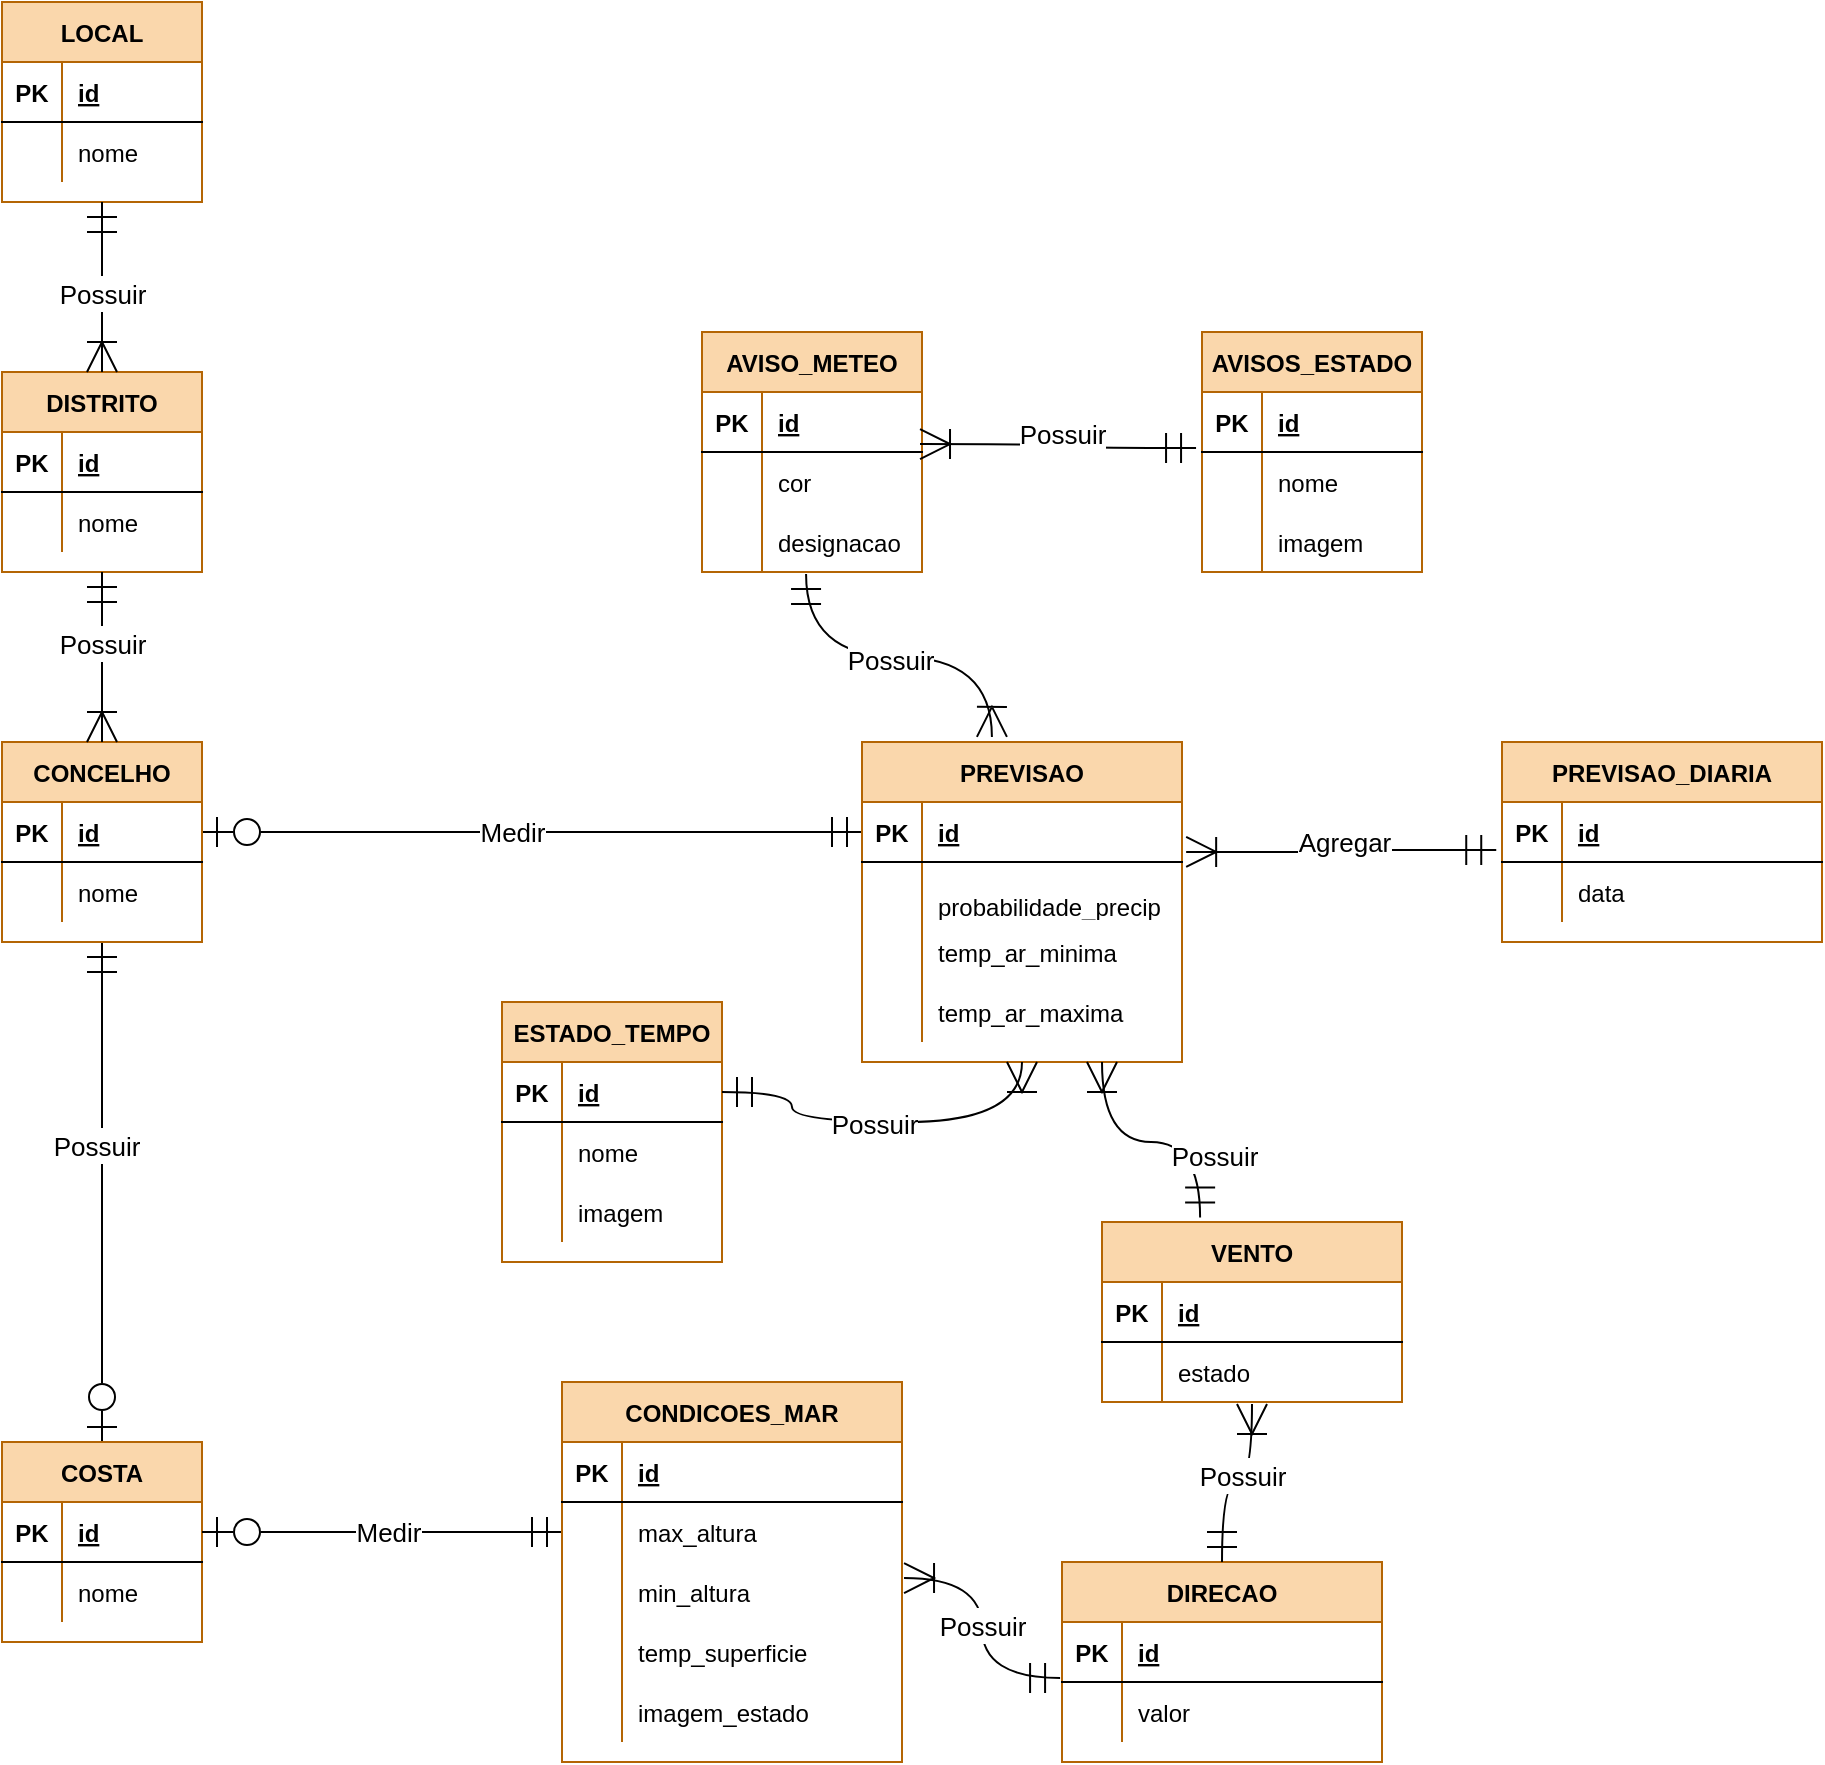 <mxfile version="15.8.3" type="github">
  <diagram id="R2lEEEUBdFMjLlhIrx00" name="Page-1">
    <mxGraphModel dx="1666" dy="1967" grid="1" gridSize="10" guides="1" tooltips="1" connect="1" arrows="1" fold="1" page="1" pageScale="1" pageWidth="850" pageHeight="1100" math="0" shadow="0" extFonts="Permanent Marker^https://fonts.googleapis.com/css?family=Permanent+Marker">
      <root>
        <mxCell id="0" />
        <mxCell id="1" parent="0" />
        <mxCell id="a93w-s-5yZV4dtKltYFt-41" value="" style="edgeStyle=orthogonalEdgeStyle;orthogonalLoop=1;jettySize=auto;html=1;fontSize=15;startArrow=ERmandOne;startFill=0;endArrow=ERoneToMany;endFill=0;startSize=13;endSize=13;targetPerimeterSpacing=0;strokeWidth=1;entryX=0.406;entryY=-0.016;entryDx=0;entryDy=0;entryPerimeter=0;strokeColor=default;curved=1;exitX=0.473;exitY=1.033;exitDx=0;exitDy=0;exitPerimeter=0;" parent="1" source="a93w-s-5yZV4dtKltYFt-60" target="a93w-s-5yZV4dtKltYFt-1" edge="1">
          <mxGeometry relative="1" as="geometry" />
        </mxCell>
        <mxCell id="a93w-s-5yZV4dtKltYFt-43" value="&lt;font style=&quot;font-size: 13px&quot;&gt;Possuir&lt;/font&gt;" style="edgeLabel;html=1;align=center;verticalAlign=middle;resizable=0;points=[];fontSize=15;" parent="a93w-s-5yZV4dtKltYFt-41" vertex="1" connectable="0">
          <mxGeometry x="-0.242" y="3" relative="1" as="geometry">
            <mxPoint x="17" y="3" as="offset" />
          </mxGeometry>
        </mxCell>
        <mxCell id="C-vyLk0tnHw3VtMMgP7b-13" value="AVISO_METEO" style="shape=table;startSize=30;container=1;collapsible=1;childLayout=tableLayout;fixedRows=1;rowLines=0;fontStyle=1;align=center;resizeLast=1;fillColor=#fad7ac;strokeColor=#b46504;" parent="1" vertex="1">
          <mxGeometry x="580" y="-15" width="110" height="120" as="geometry" />
        </mxCell>
        <mxCell id="C-vyLk0tnHw3VtMMgP7b-14" value="" style="shape=partialRectangle;collapsible=0;dropTarget=0;pointerEvents=0;fillColor=none;points=[[0,0.5],[1,0.5]];portConstraint=eastwest;top=0;left=0;right=0;bottom=1;" parent="C-vyLk0tnHw3VtMMgP7b-13" vertex="1">
          <mxGeometry y="30" width="110" height="30" as="geometry" />
        </mxCell>
        <mxCell id="C-vyLk0tnHw3VtMMgP7b-15" value="PK" style="shape=partialRectangle;overflow=hidden;connectable=0;fillColor=none;top=0;left=0;bottom=0;right=0;fontStyle=1;" parent="C-vyLk0tnHw3VtMMgP7b-14" vertex="1">
          <mxGeometry width="30" height="30" as="geometry">
            <mxRectangle width="30" height="30" as="alternateBounds" />
          </mxGeometry>
        </mxCell>
        <mxCell id="C-vyLk0tnHw3VtMMgP7b-16" value="id" style="shape=partialRectangle;overflow=hidden;connectable=0;fillColor=none;top=0;left=0;bottom=0;right=0;align=left;spacingLeft=6;fontStyle=5;" parent="C-vyLk0tnHw3VtMMgP7b-14" vertex="1">
          <mxGeometry x="30" width="80" height="30" as="geometry">
            <mxRectangle width="80" height="30" as="alternateBounds" />
          </mxGeometry>
        </mxCell>
        <mxCell id="C-vyLk0tnHw3VtMMgP7b-17" value="" style="shape=partialRectangle;collapsible=0;dropTarget=0;pointerEvents=0;fillColor=none;points=[[0,0.5],[1,0.5]];portConstraint=eastwest;top=0;left=0;right=0;bottom=0;" parent="C-vyLk0tnHw3VtMMgP7b-13" vertex="1">
          <mxGeometry y="60" width="110" height="30" as="geometry" />
        </mxCell>
        <mxCell id="C-vyLk0tnHw3VtMMgP7b-18" value="" style="shape=partialRectangle;overflow=hidden;connectable=0;fillColor=none;top=0;left=0;bottom=0;right=0;" parent="C-vyLk0tnHw3VtMMgP7b-17" vertex="1">
          <mxGeometry width="30" height="30" as="geometry">
            <mxRectangle width="30" height="30" as="alternateBounds" />
          </mxGeometry>
        </mxCell>
        <mxCell id="C-vyLk0tnHw3VtMMgP7b-19" value="cor" style="shape=partialRectangle;overflow=hidden;connectable=0;fillColor=none;top=0;left=0;bottom=0;right=0;align=left;spacingLeft=6;" parent="C-vyLk0tnHw3VtMMgP7b-17" vertex="1">
          <mxGeometry x="30" width="80" height="30" as="geometry">
            <mxRectangle width="80" height="30" as="alternateBounds" />
          </mxGeometry>
        </mxCell>
        <mxCell id="a93w-s-5yZV4dtKltYFt-60" style="shape=partialRectangle;collapsible=0;dropTarget=0;pointerEvents=0;fillColor=none;points=[[0,0.5],[1,0.5]];portConstraint=eastwest;top=0;left=0;right=0;bottom=0;" parent="C-vyLk0tnHw3VtMMgP7b-13" vertex="1">
          <mxGeometry y="90" width="110" height="30" as="geometry" />
        </mxCell>
        <mxCell id="a93w-s-5yZV4dtKltYFt-61" style="shape=partialRectangle;overflow=hidden;connectable=0;fillColor=none;top=0;left=0;bottom=0;right=0;" parent="a93w-s-5yZV4dtKltYFt-60" vertex="1">
          <mxGeometry width="30" height="30" as="geometry">
            <mxRectangle width="30" height="30" as="alternateBounds" />
          </mxGeometry>
        </mxCell>
        <mxCell id="a93w-s-5yZV4dtKltYFt-62" value="designacao" style="shape=partialRectangle;overflow=hidden;connectable=0;fillColor=none;top=0;left=0;bottom=0;right=0;align=left;spacingLeft=6;" parent="a93w-s-5yZV4dtKltYFt-60" vertex="1">
          <mxGeometry x="30" width="80" height="30" as="geometry">
            <mxRectangle width="80" height="30" as="alternateBounds" />
          </mxGeometry>
        </mxCell>
        <mxCell id="a93w-s-5yZV4dtKltYFt-39" style="edgeStyle=orthogonalEdgeStyle;rounded=0;orthogonalLoop=1;jettySize=auto;html=1;entryX=0.5;entryY=0;entryDx=0;entryDy=0;fontSize=15;startArrow=ERmandOne;startFill=0;endArrow=ERzeroToOne;endFill=0;startSize=13;endSize=13;targetPerimeterSpacing=0;strokeWidth=1;exitX=0.5;exitY=1;exitDx=0;exitDy=0;" parent="1" source="U6v3iR-i7GDacVYLU-C5-4" target="a93w-s-5yZV4dtKltYFt-9" edge="1">
          <mxGeometry relative="1" as="geometry">
            <mxPoint x="321" y="320" as="sourcePoint" />
          </mxGeometry>
        </mxCell>
        <mxCell id="a93w-s-5yZV4dtKltYFt-40" value="&lt;font style=&quot;font-size: 13px&quot;&gt;Possuir&lt;/font&gt;" style="edgeLabel;html=1;align=center;verticalAlign=middle;resizable=0;points=[];fontSize=15;" parent="a93w-s-5yZV4dtKltYFt-39" vertex="1" connectable="0">
          <mxGeometry x="-0.192" y="-3" relative="1" as="geometry">
            <mxPoint as="offset" />
          </mxGeometry>
        </mxCell>
        <mxCell id="C-vyLk0tnHw3VtMMgP7b-23" value="DISTRITO" style="shape=table;startSize=30;container=1;collapsible=1;childLayout=tableLayout;fixedRows=1;rowLines=0;fontStyle=1;align=center;resizeLast=1;fillColor=#fad7ac;strokeColor=#b46504;" parent="1" vertex="1">
          <mxGeometry x="230" y="5" width="100" height="100" as="geometry" />
        </mxCell>
        <mxCell id="C-vyLk0tnHw3VtMMgP7b-24" value="" style="shape=partialRectangle;collapsible=0;dropTarget=0;pointerEvents=0;fillColor=none;points=[[0,0.5],[1,0.5]];portConstraint=eastwest;top=0;left=0;right=0;bottom=1;" parent="C-vyLk0tnHw3VtMMgP7b-23" vertex="1">
          <mxGeometry y="30" width="100" height="30" as="geometry" />
        </mxCell>
        <mxCell id="C-vyLk0tnHw3VtMMgP7b-25" value="PK" style="shape=partialRectangle;overflow=hidden;connectable=0;fillColor=none;top=0;left=0;bottom=0;right=0;fontStyle=1;" parent="C-vyLk0tnHw3VtMMgP7b-24" vertex="1">
          <mxGeometry width="30" height="30" as="geometry">
            <mxRectangle width="30" height="30" as="alternateBounds" />
          </mxGeometry>
        </mxCell>
        <mxCell id="C-vyLk0tnHw3VtMMgP7b-26" value="id" style="shape=partialRectangle;overflow=hidden;connectable=0;fillColor=none;top=0;left=0;bottom=0;right=0;align=left;spacingLeft=6;fontStyle=5;" parent="C-vyLk0tnHw3VtMMgP7b-24" vertex="1">
          <mxGeometry x="30" width="70" height="30" as="geometry">
            <mxRectangle width="70" height="30" as="alternateBounds" />
          </mxGeometry>
        </mxCell>
        <mxCell id="C-vyLk0tnHw3VtMMgP7b-27" value="" style="shape=partialRectangle;collapsible=0;dropTarget=0;pointerEvents=0;fillColor=none;points=[[0,0.5],[1,0.5]];portConstraint=eastwest;top=0;left=0;right=0;bottom=0;" parent="C-vyLk0tnHw3VtMMgP7b-23" vertex="1">
          <mxGeometry y="60" width="100" height="30" as="geometry" />
        </mxCell>
        <mxCell id="C-vyLk0tnHw3VtMMgP7b-28" value="" style="shape=partialRectangle;overflow=hidden;connectable=0;fillColor=none;top=0;left=0;bottom=0;right=0;" parent="C-vyLk0tnHw3VtMMgP7b-27" vertex="1">
          <mxGeometry width="30" height="30" as="geometry">
            <mxRectangle width="30" height="30" as="alternateBounds" />
          </mxGeometry>
        </mxCell>
        <mxCell id="C-vyLk0tnHw3VtMMgP7b-29" value="nome" style="shape=partialRectangle;overflow=hidden;connectable=0;fillColor=none;top=0;left=0;bottom=0;right=0;align=left;spacingLeft=6;" parent="C-vyLk0tnHw3VtMMgP7b-27" vertex="1">
          <mxGeometry x="30" width="70" height="30" as="geometry">
            <mxRectangle width="70" height="30" as="alternateBounds" />
          </mxGeometry>
        </mxCell>
        <mxCell id="a93w-s-5yZV4dtKltYFt-44" style="edgeStyle=orthogonalEdgeStyle;rounded=0;orthogonalLoop=1;jettySize=auto;html=1;fontSize=13;startArrow=ERmandOne;startFill=0;endArrow=ERzeroToOne;endFill=0;startSize=13;endSize=13;targetPerimeterSpacing=0;strokeWidth=1;entryX=1;entryY=0.5;entryDx=0;entryDy=0;exitX=0;exitY=0.5;exitDx=0;exitDy=0;" parent="1" source="a93w-s-5yZV4dtKltYFt-2" target="U6v3iR-i7GDacVYLU-C5-5" edge="1">
          <mxGeometry relative="1" as="geometry">
            <mxPoint x="550" y="220" as="targetPoint" />
            <mxPoint x="490" y="235" as="sourcePoint" />
          </mxGeometry>
        </mxCell>
        <mxCell id="a93w-s-5yZV4dtKltYFt-45" value="Medir" style="edgeLabel;html=1;align=center;verticalAlign=middle;resizable=0;points=[];fontSize=13;" parent="a93w-s-5yZV4dtKltYFt-44" vertex="1" connectable="0">
          <mxGeometry x="0.125" relative="1" as="geometry">
            <mxPoint x="10" as="offset" />
          </mxGeometry>
        </mxCell>
        <mxCell id="a93w-s-5yZV4dtKltYFt-1" value="PREVISAO" style="shape=table;startSize=30;container=1;collapsible=1;childLayout=tableLayout;fixedRows=1;rowLines=0;fontStyle=1;align=center;resizeLast=1;fillColor=#fad7ac;strokeColor=#b46504;" parent="1" vertex="1">
          <mxGeometry x="660" y="190" width="160" height="160" as="geometry">
            <mxRectangle x="100" y="270" width="90" height="30" as="alternateBounds" />
          </mxGeometry>
        </mxCell>
        <mxCell id="a93w-s-5yZV4dtKltYFt-2" value="" style="shape=partialRectangle;collapsible=0;dropTarget=0;pointerEvents=0;fillColor=none;points=[[0,0.5],[1,0.5]];portConstraint=eastwest;top=0;left=0;right=0;bottom=1;" parent="a93w-s-5yZV4dtKltYFt-1" vertex="1">
          <mxGeometry y="30" width="160" height="30" as="geometry" />
        </mxCell>
        <mxCell id="a93w-s-5yZV4dtKltYFt-3" value="PK" style="shape=partialRectangle;overflow=hidden;connectable=0;fillColor=none;top=0;left=0;bottom=0;right=0;fontStyle=1;" parent="a93w-s-5yZV4dtKltYFt-2" vertex="1">
          <mxGeometry width="30" height="30" as="geometry">
            <mxRectangle width="30" height="30" as="alternateBounds" />
          </mxGeometry>
        </mxCell>
        <mxCell id="a93w-s-5yZV4dtKltYFt-4" value="id" style="shape=partialRectangle;overflow=hidden;connectable=0;fillColor=none;top=0;left=0;bottom=0;right=0;align=left;spacingLeft=6;fontStyle=5;" parent="a93w-s-5yZV4dtKltYFt-2" vertex="1">
          <mxGeometry x="30" width="130" height="30" as="geometry">
            <mxRectangle width="130" height="30" as="alternateBounds" />
          </mxGeometry>
        </mxCell>
        <mxCell id="a93w-s-5yZV4dtKltYFt-5" value="" style="shape=partialRectangle;collapsible=0;dropTarget=0;pointerEvents=0;fillColor=none;points=[[0,0.5],[1,0.5]];portConstraint=eastwest;top=0;left=0;right=0;bottom=0;" parent="a93w-s-5yZV4dtKltYFt-1" vertex="1">
          <mxGeometry y="60" width="160" height="30" as="geometry" />
        </mxCell>
        <mxCell id="a93w-s-5yZV4dtKltYFt-6" value="" style="shape=partialRectangle;overflow=hidden;connectable=0;fillColor=none;top=0;left=0;bottom=0;right=0;" parent="a93w-s-5yZV4dtKltYFt-5" vertex="1">
          <mxGeometry width="30" height="30" as="geometry">
            <mxRectangle width="30" height="30" as="alternateBounds" />
          </mxGeometry>
        </mxCell>
        <mxCell id="a93w-s-5yZV4dtKltYFt-7" value="&#xa;probabilidade_precip&#xa;&#xa;" style="shape=partialRectangle;overflow=hidden;connectable=0;fillColor=none;top=0;left=0;bottom=0;right=0;align=left;spacingLeft=6;" parent="a93w-s-5yZV4dtKltYFt-5" vertex="1">
          <mxGeometry x="30" width="130" height="30" as="geometry">
            <mxRectangle width="130" height="30" as="alternateBounds" />
          </mxGeometry>
        </mxCell>
        <mxCell id="U6v3iR-i7GDacVYLU-C5-130" style="shape=partialRectangle;collapsible=0;dropTarget=0;pointerEvents=0;fillColor=none;points=[[0,0.5],[1,0.5]];portConstraint=eastwest;top=0;left=0;right=0;bottom=0;" parent="a93w-s-5yZV4dtKltYFt-1" vertex="1">
          <mxGeometry y="90" width="160" height="30" as="geometry" />
        </mxCell>
        <mxCell id="U6v3iR-i7GDacVYLU-C5-131" style="shape=partialRectangle;overflow=hidden;connectable=0;fillColor=none;top=0;left=0;bottom=0;right=0;" parent="U6v3iR-i7GDacVYLU-C5-130" vertex="1">
          <mxGeometry width="30" height="30" as="geometry">
            <mxRectangle width="30" height="30" as="alternateBounds" />
          </mxGeometry>
        </mxCell>
        <mxCell id="U6v3iR-i7GDacVYLU-C5-132" value="temp_ar_minima" style="shape=partialRectangle;overflow=hidden;connectable=0;fillColor=none;top=0;left=0;bottom=0;right=0;align=left;spacingLeft=6;" parent="U6v3iR-i7GDacVYLU-C5-130" vertex="1">
          <mxGeometry x="30" width="130" height="30" as="geometry">
            <mxRectangle width="130" height="30" as="alternateBounds" />
          </mxGeometry>
        </mxCell>
        <mxCell id="U6v3iR-i7GDacVYLU-C5-133" style="shape=partialRectangle;collapsible=0;dropTarget=0;pointerEvents=0;fillColor=none;points=[[0,0.5],[1,0.5]];portConstraint=eastwest;top=0;left=0;right=0;bottom=0;" parent="a93w-s-5yZV4dtKltYFt-1" vertex="1">
          <mxGeometry y="120" width="160" height="30" as="geometry" />
        </mxCell>
        <mxCell id="U6v3iR-i7GDacVYLU-C5-134" style="shape=partialRectangle;overflow=hidden;connectable=0;fillColor=none;top=0;left=0;bottom=0;right=0;" parent="U6v3iR-i7GDacVYLU-C5-133" vertex="1">
          <mxGeometry width="30" height="30" as="geometry">
            <mxRectangle width="30" height="30" as="alternateBounds" />
          </mxGeometry>
        </mxCell>
        <mxCell id="U6v3iR-i7GDacVYLU-C5-135" value="temp_ar_maxima" style="shape=partialRectangle;overflow=hidden;connectable=0;fillColor=none;top=0;left=0;bottom=0;right=0;align=left;spacingLeft=6;" parent="U6v3iR-i7GDacVYLU-C5-133" vertex="1">
          <mxGeometry x="30" width="130" height="30" as="geometry">
            <mxRectangle width="130" height="30" as="alternateBounds" />
          </mxGeometry>
        </mxCell>
        <mxCell id="a93w-s-5yZV4dtKltYFt-9" value="COSTA" style="shape=table;startSize=30;container=1;collapsible=1;childLayout=tableLayout;fixedRows=1;rowLines=0;fontStyle=1;align=center;resizeLast=1;fillColor=#fad7ac;strokeColor=#b46504;" parent="1" vertex="1">
          <mxGeometry x="230" y="540" width="100" height="100" as="geometry" />
        </mxCell>
        <mxCell id="a93w-s-5yZV4dtKltYFt-10" value="" style="shape=partialRectangle;collapsible=0;dropTarget=0;pointerEvents=0;fillColor=none;points=[[0,0.5],[1,0.5]];portConstraint=eastwest;top=0;left=0;right=0;bottom=1;" parent="a93w-s-5yZV4dtKltYFt-9" vertex="1">
          <mxGeometry y="30" width="100" height="30" as="geometry" />
        </mxCell>
        <mxCell id="a93w-s-5yZV4dtKltYFt-11" value="PK" style="shape=partialRectangle;overflow=hidden;connectable=0;fillColor=none;top=0;left=0;bottom=0;right=0;fontStyle=1;" parent="a93w-s-5yZV4dtKltYFt-10" vertex="1">
          <mxGeometry width="30" height="30" as="geometry">
            <mxRectangle width="30" height="30" as="alternateBounds" />
          </mxGeometry>
        </mxCell>
        <mxCell id="a93w-s-5yZV4dtKltYFt-12" value="id" style="shape=partialRectangle;overflow=hidden;connectable=0;fillColor=none;top=0;left=0;bottom=0;right=0;align=left;spacingLeft=6;fontStyle=5;" parent="a93w-s-5yZV4dtKltYFt-10" vertex="1">
          <mxGeometry x="30" width="70" height="30" as="geometry">
            <mxRectangle width="70" height="30" as="alternateBounds" />
          </mxGeometry>
        </mxCell>
        <mxCell id="a93w-s-5yZV4dtKltYFt-13" value="" style="shape=partialRectangle;collapsible=0;dropTarget=0;pointerEvents=0;fillColor=none;points=[[0,0.5],[1,0.5]];portConstraint=eastwest;top=0;left=0;right=0;bottom=0;" parent="a93w-s-5yZV4dtKltYFt-9" vertex="1">
          <mxGeometry y="60" width="100" height="30" as="geometry" />
        </mxCell>
        <mxCell id="a93w-s-5yZV4dtKltYFt-14" value="" style="shape=partialRectangle;overflow=hidden;connectable=0;fillColor=none;top=0;left=0;bottom=0;right=0;" parent="a93w-s-5yZV4dtKltYFt-13" vertex="1">
          <mxGeometry width="30" height="30" as="geometry">
            <mxRectangle width="30" height="30" as="alternateBounds" />
          </mxGeometry>
        </mxCell>
        <mxCell id="a93w-s-5yZV4dtKltYFt-15" value="nome" style="shape=partialRectangle;overflow=hidden;connectable=0;fillColor=none;top=0;left=0;bottom=0;right=0;align=left;spacingLeft=6;" parent="a93w-s-5yZV4dtKltYFt-13" vertex="1">
          <mxGeometry x="30" width="70" height="30" as="geometry">
            <mxRectangle width="70" height="30" as="alternateBounds" />
          </mxGeometry>
        </mxCell>
        <mxCell id="a93w-s-5yZV4dtKltYFt-46" style="edgeStyle=orthogonalEdgeStyle;rounded=0;orthogonalLoop=1;jettySize=auto;html=1;fontSize=13;startArrow=ERzeroToOne;startFill=0;endArrow=ERmandOne;endFill=0;startSize=13;endSize=13;targetPerimeterSpacing=0;strokeWidth=1;entryX=0;entryY=0.5;entryDx=0;entryDy=0;" parent="1" source="a93w-s-5yZV4dtKltYFt-10" target="U6v3iR-i7GDacVYLU-C5-100" edge="1">
          <mxGeometry relative="1" as="geometry">
            <mxPoint x="540" y="585" as="targetPoint" />
          </mxGeometry>
        </mxCell>
        <mxCell id="a93w-s-5yZV4dtKltYFt-47" value="Medir" style="edgeLabel;html=1;align=center;verticalAlign=middle;resizable=0;points=[];fontSize=13;" parent="a93w-s-5yZV4dtKltYFt-46" vertex="1" connectable="0">
          <mxGeometry x="-0.3" y="2" relative="1" as="geometry">
            <mxPoint x="30" y="2" as="offset" />
          </mxGeometry>
        </mxCell>
        <mxCell id="a93w-s-5yZV4dtKltYFt-85" value="ESTADO_TEMPO" style="shape=table;startSize=30;container=1;collapsible=1;childLayout=tableLayout;fixedRows=1;rowLines=0;fontStyle=1;align=center;resizeLast=1;fillColor=#fad7ac;strokeColor=#b46504;" parent="1" vertex="1">
          <mxGeometry x="480" y="320" width="110" height="130" as="geometry" />
        </mxCell>
        <mxCell id="a93w-s-5yZV4dtKltYFt-86" value="" style="shape=partialRectangle;collapsible=0;dropTarget=0;pointerEvents=0;fillColor=none;points=[[0,0.5],[1,0.5]];portConstraint=eastwest;top=0;left=0;right=0;bottom=1;" parent="a93w-s-5yZV4dtKltYFt-85" vertex="1">
          <mxGeometry y="30" width="110" height="30" as="geometry" />
        </mxCell>
        <mxCell id="a93w-s-5yZV4dtKltYFt-87" value="PK" style="shape=partialRectangle;overflow=hidden;connectable=0;fillColor=none;top=0;left=0;bottom=0;right=0;fontStyle=1;" parent="a93w-s-5yZV4dtKltYFt-86" vertex="1">
          <mxGeometry width="30" height="30" as="geometry">
            <mxRectangle width="30" height="30" as="alternateBounds" />
          </mxGeometry>
        </mxCell>
        <mxCell id="a93w-s-5yZV4dtKltYFt-88" value="id" style="shape=partialRectangle;overflow=hidden;connectable=0;fillColor=none;top=0;left=0;bottom=0;right=0;align=left;spacingLeft=6;fontStyle=5;" parent="a93w-s-5yZV4dtKltYFt-86" vertex="1">
          <mxGeometry x="30" width="80" height="30" as="geometry">
            <mxRectangle width="80" height="30" as="alternateBounds" />
          </mxGeometry>
        </mxCell>
        <mxCell id="a93w-s-5yZV4dtKltYFt-89" value="" style="shape=partialRectangle;collapsible=0;dropTarget=0;pointerEvents=0;fillColor=none;points=[[0,0.5],[1,0.5]];portConstraint=eastwest;top=0;left=0;right=0;bottom=0;" parent="a93w-s-5yZV4dtKltYFt-85" vertex="1">
          <mxGeometry y="60" width="110" height="30" as="geometry" />
        </mxCell>
        <mxCell id="a93w-s-5yZV4dtKltYFt-90" value="" style="shape=partialRectangle;overflow=hidden;connectable=0;fillColor=none;top=0;left=0;bottom=0;right=0;" parent="a93w-s-5yZV4dtKltYFt-89" vertex="1">
          <mxGeometry width="30" height="30" as="geometry">
            <mxRectangle width="30" height="30" as="alternateBounds" />
          </mxGeometry>
        </mxCell>
        <mxCell id="a93w-s-5yZV4dtKltYFt-91" value="nome" style="shape=partialRectangle;overflow=hidden;connectable=0;fillColor=none;top=0;left=0;bottom=0;right=0;align=left;spacingLeft=6;resizeWidth=1;resizeHeight=1;" parent="a93w-s-5yZV4dtKltYFt-89" vertex="1">
          <mxGeometry x="30" width="80" height="30" as="geometry">
            <mxRectangle width="80" height="30" as="alternateBounds" />
          </mxGeometry>
        </mxCell>
        <mxCell id="a93w-s-5yZV4dtKltYFt-92" style="shape=partialRectangle;collapsible=0;dropTarget=0;pointerEvents=0;fillColor=none;points=[[0,0.5],[1,0.5]];portConstraint=eastwest;top=0;left=0;right=0;bottom=0;" parent="a93w-s-5yZV4dtKltYFt-85" vertex="1">
          <mxGeometry y="90" width="110" height="30" as="geometry" />
        </mxCell>
        <mxCell id="a93w-s-5yZV4dtKltYFt-93" style="shape=partialRectangle;overflow=hidden;connectable=0;fillColor=none;top=0;left=0;bottom=0;right=0;" parent="a93w-s-5yZV4dtKltYFt-92" vertex="1">
          <mxGeometry width="30" height="30" as="geometry">
            <mxRectangle width="30" height="30" as="alternateBounds" />
          </mxGeometry>
        </mxCell>
        <mxCell id="a93w-s-5yZV4dtKltYFt-94" value="imagem" style="shape=partialRectangle;overflow=hidden;connectable=0;fillColor=none;top=0;left=0;bottom=0;right=0;align=left;spacingLeft=6;" parent="a93w-s-5yZV4dtKltYFt-92" vertex="1">
          <mxGeometry x="30" width="80" height="30" as="geometry">
            <mxRectangle width="80" height="30" as="alternateBounds" />
          </mxGeometry>
        </mxCell>
        <mxCell id="U6v3iR-i7GDacVYLU-C5-4" value="CONCELHO" style="shape=table;startSize=30;container=1;collapsible=1;childLayout=tableLayout;fixedRows=1;rowLines=0;fontStyle=1;align=center;resizeLast=1;fillColor=#fad7ac;strokeColor=#b46504;" parent="1" vertex="1">
          <mxGeometry x="230" y="190" width="100" height="100" as="geometry" />
        </mxCell>
        <mxCell id="U6v3iR-i7GDacVYLU-C5-5" value="" style="shape=partialRectangle;collapsible=0;dropTarget=0;pointerEvents=0;fillColor=none;points=[[0,0.5],[1,0.5]];portConstraint=eastwest;top=0;left=0;right=0;bottom=1;" parent="U6v3iR-i7GDacVYLU-C5-4" vertex="1">
          <mxGeometry y="30" width="100" height="30" as="geometry" />
        </mxCell>
        <mxCell id="U6v3iR-i7GDacVYLU-C5-6" value="PK" style="shape=partialRectangle;overflow=hidden;connectable=0;fillColor=none;top=0;left=0;bottom=0;right=0;fontStyle=1;" parent="U6v3iR-i7GDacVYLU-C5-5" vertex="1">
          <mxGeometry width="30" height="30" as="geometry">
            <mxRectangle width="30" height="30" as="alternateBounds" />
          </mxGeometry>
        </mxCell>
        <mxCell id="U6v3iR-i7GDacVYLU-C5-7" value="id" style="shape=partialRectangle;overflow=hidden;connectable=0;fillColor=none;top=0;left=0;bottom=0;right=0;align=left;spacingLeft=6;fontStyle=5;" parent="U6v3iR-i7GDacVYLU-C5-5" vertex="1">
          <mxGeometry x="30" width="70" height="30" as="geometry">
            <mxRectangle width="70" height="30" as="alternateBounds" />
          </mxGeometry>
        </mxCell>
        <mxCell id="U6v3iR-i7GDacVYLU-C5-8" value="" style="shape=partialRectangle;collapsible=0;dropTarget=0;pointerEvents=0;fillColor=none;points=[[0,0.5],[1,0.5]];portConstraint=eastwest;top=0;left=0;right=0;bottom=0;" parent="U6v3iR-i7GDacVYLU-C5-4" vertex="1">
          <mxGeometry y="60" width="100" height="30" as="geometry" />
        </mxCell>
        <mxCell id="U6v3iR-i7GDacVYLU-C5-9" value="" style="shape=partialRectangle;overflow=hidden;connectable=0;fillColor=none;top=0;left=0;bottom=0;right=0;" parent="U6v3iR-i7GDacVYLU-C5-8" vertex="1">
          <mxGeometry width="30" height="30" as="geometry">
            <mxRectangle width="30" height="30" as="alternateBounds" />
          </mxGeometry>
        </mxCell>
        <mxCell id="U6v3iR-i7GDacVYLU-C5-10" value="nome" style="shape=partialRectangle;overflow=hidden;connectable=0;fillColor=none;top=0;left=0;bottom=0;right=0;align=left;spacingLeft=6;" parent="U6v3iR-i7GDacVYLU-C5-8" vertex="1">
          <mxGeometry x="30" width="70" height="30" as="geometry">
            <mxRectangle width="70" height="30" as="alternateBounds" />
          </mxGeometry>
        </mxCell>
        <mxCell id="U6v3iR-i7GDacVYLU-C5-11" style="edgeStyle=orthogonalEdgeStyle;rounded=0;orthogonalLoop=1;jettySize=auto;html=1;entryX=0.5;entryY=0;entryDx=0;entryDy=0;fontSize=15;startArrow=ERmandOne;startFill=0;endArrow=ERoneToMany;endFill=0;startSize=13;endSize=13;targetPerimeterSpacing=0;strokeWidth=1;exitX=0.5;exitY=1;exitDx=0;exitDy=0;" parent="1" source="C-vyLk0tnHw3VtMMgP7b-23" target="U6v3iR-i7GDacVYLU-C5-4" edge="1">
          <mxGeometry relative="1" as="geometry">
            <mxPoint x="330" y="310" as="sourcePoint" />
            <mxPoint x="331.16" y="440" as="targetPoint" />
          </mxGeometry>
        </mxCell>
        <mxCell id="U6v3iR-i7GDacVYLU-C5-12" value="&lt;font style=&quot;font-size: 13px&quot;&gt;Possuir&lt;/font&gt;" style="edgeLabel;html=1;align=center;verticalAlign=middle;resizable=0;points=[];fontSize=15;" parent="U6v3iR-i7GDacVYLU-C5-11" vertex="1" connectable="0">
          <mxGeometry x="-0.192" y="-3" relative="1" as="geometry">
            <mxPoint x="3" as="offset" />
          </mxGeometry>
        </mxCell>
        <mxCell id="U6v3iR-i7GDacVYLU-C5-118" style="edgeStyle=orthogonalEdgeStyle;orthogonalLoop=1;jettySize=auto;html=1;entryX=1.013;entryY=-0.167;entryDx=0;entryDy=0;entryPerimeter=0;endArrow=ERoneToMany;endFill=0;strokeColor=default;rounded=0;startArrow=ERmandOne;startFill=0;endSize=13;startSize=13;exitX=-0.018;exitY=0.8;exitDx=0;exitDy=0;exitPerimeter=0;" parent="1" source="U6v3iR-i7GDacVYLU-C5-43" target="a93w-s-5yZV4dtKltYFt-5" edge="1">
          <mxGeometry relative="1" as="geometry" />
        </mxCell>
        <mxCell id="U6v3iR-i7GDacVYLU-C5-119" value="&lt;font style=&quot;font-size: 13px&quot;&gt;Agregar&lt;/font&gt;" style="edgeLabel;html=1;align=center;verticalAlign=middle;resizable=0;points=[];" parent="U6v3iR-i7GDacVYLU-C5-118" vertex="1" connectable="0">
          <mxGeometry x="0.235" relative="1" as="geometry">
            <mxPoint x="19" y="-5" as="offset" />
          </mxGeometry>
        </mxCell>
        <mxCell id="U6v3iR-i7GDacVYLU-C5-42" value="PREVISAO_DIARIA" style="shape=table;startSize=30;container=1;collapsible=1;childLayout=tableLayout;fixedRows=1;rowLines=0;fontStyle=1;align=center;resizeLast=1;fillColor=#fad7ac;strokeColor=#b46504;" parent="1" vertex="1">
          <mxGeometry x="980" y="190" width="160" height="100" as="geometry">
            <mxRectangle x="100" y="270" width="90" height="30" as="alternateBounds" />
          </mxGeometry>
        </mxCell>
        <mxCell id="U6v3iR-i7GDacVYLU-C5-43" value="" style="shape=partialRectangle;collapsible=0;dropTarget=0;pointerEvents=0;fillColor=none;points=[[0,0.5],[1,0.5]];portConstraint=eastwest;top=0;left=0;right=0;bottom=1;" parent="U6v3iR-i7GDacVYLU-C5-42" vertex="1">
          <mxGeometry y="30" width="160" height="30" as="geometry" />
        </mxCell>
        <mxCell id="U6v3iR-i7GDacVYLU-C5-44" value="PK" style="shape=partialRectangle;overflow=hidden;connectable=0;fillColor=none;top=0;left=0;bottom=0;right=0;fontStyle=1;" parent="U6v3iR-i7GDacVYLU-C5-43" vertex="1">
          <mxGeometry width="30" height="30" as="geometry">
            <mxRectangle width="30" height="30" as="alternateBounds" />
          </mxGeometry>
        </mxCell>
        <mxCell id="U6v3iR-i7GDacVYLU-C5-45" value="id" style="shape=partialRectangle;overflow=hidden;connectable=0;fillColor=none;top=0;left=0;bottom=0;right=0;align=left;spacingLeft=6;fontStyle=5;" parent="U6v3iR-i7GDacVYLU-C5-43" vertex="1">
          <mxGeometry x="30" width="130" height="30" as="geometry">
            <mxRectangle width="130" height="30" as="alternateBounds" />
          </mxGeometry>
        </mxCell>
        <mxCell id="U6v3iR-i7GDacVYLU-C5-46" value="" style="shape=partialRectangle;collapsible=0;dropTarget=0;pointerEvents=0;fillColor=none;points=[[0,0.5],[1,0.5]];portConstraint=eastwest;top=0;left=0;right=0;bottom=0;" parent="U6v3iR-i7GDacVYLU-C5-42" vertex="1">
          <mxGeometry y="60" width="160" height="30" as="geometry" />
        </mxCell>
        <mxCell id="U6v3iR-i7GDacVYLU-C5-47" value="" style="shape=partialRectangle;overflow=hidden;connectable=0;fillColor=none;top=0;left=0;bottom=0;right=0;" parent="U6v3iR-i7GDacVYLU-C5-46" vertex="1">
          <mxGeometry width="30" height="30" as="geometry">
            <mxRectangle width="30" height="30" as="alternateBounds" />
          </mxGeometry>
        </mxCell>
        <mxCell id="U6v3iR-i7GDacVYLU-C5-48" value="data" style="shape=partialRectangle;overflow=hidden;connectable=0;fillColor=none;top=0;left=0;bottom=0;right=0;align=left;spacingLeft=6;" parent="U6v3iR-i7GDacVYLU-C5-46" vertex="1">
          <mxGeometry x="30" width="130" height="30" as="geometry">
            <mxRectangle width="130" height="30" as="alternateBounds" />
          </mxGeometry>
        </mxCell>
        <mxCell id="U6v3iR-i7GDacVYLU-C5-58" value="VENTO" style="shape=table;startSize=30;container=1;collapsible=1;childLayout=tableLayout;fixedRows=1;rowLines=0;fontStyle=1;align=center;resizeLast=1;fillColor=#fad7ac;strokeColor=#b46504;" parent="1" vertex="1">
          <mxGeometry x="780" y="430" width="150" height="90" as="geometry">
            <mxRectangle x="100" y="270" width="90" height="30" as="alternateBounds" />
          </mxGeometry>
        </mxCell>
        <mxCell id="U6v3iR-i7GDacVYLU-C5-59" value="" style="shape=partialRectangle;collapsible=0;dropTarget=0;pointerEvents=0;fillColor=none;points=[[0,0.5],[1,0.5]];portConstraint=eastwest;top=0;left=0;right=0;bottom=1;" parent="U6v3iR-i7GDacVYLU-C5-58" vertex="1">
          <mxGeometry y="30" width="150" height="30" as="geometry" />
        </mxCell>
        <mxCell id="U6v3iR-i7GDacVYLU-C5-60" value="PK" style="shape=partialRectangle;overflow=hidden;connectable=0;fillColor=none;top=0;left=0;bottom=0;right=0;fontStyle=1;" parent="U6v3iR-i7GDacVYLU-C5-59" vertex="1">
          <mxGeometry width="30" height="30" as="geometry">
            <mxRectangle width="30" height="30" as="alternateBounds" />
          </mxGeometry>
        </mxCell>
        <mxCell id="U6v3iR-i7GDacVYLU-C5-61" value="id" style="shape=partialRectangle;overflow=hidden;connectable=0;fillColor=none;top=0;left=0;bottom=0;right=0;align=left;spacingLeft=6;fontStyle=5;" parent="U6v3iR-i7GDacVYLU-C5-59" vertex="1">
          <mxGeometry x="30" width="120" height="30" as="geometry">
            <mxRectangle width="120" height="30" as="alternateBounds" />
          </mxGeometry>
        </mxCell>
        <mxCell id="U6v3iR-i7GDacVYLU-C5-62" value="" style="shape=partialRectangle;collapsible=0;dropTarget=0;pointerEvents=0;fillColor=none;points=[[0,0.5],[1,0.5]];portConstraint=eastwest;top=0;left=0;right=0;bottom=0;" parent="U6v3iR-i7GDacVYLU-C5-58" vertex="1">
          <mxGeometry y="60" width="150" height="30" as="geometry" />
        </mxCell>
        <mxCell id="U6v3iR-i7GDacVYLU-C5-63" value="" style="shape=partialRectangle;overflow=hidden;connectable=0;fillColor=none;top=0;left=0;bottom=0;right=0;" parent="U6v3iR-i7GDacVYLU-C5-62" vertex="1">
          <mxGeometry width="30" height="30" as="geometry">
            <mxRectangle width="30" height="30" as="alternateBounds" />
          </mxGeometry>
        </mxCell>
        <mxCell id="U6v3iR-i7GDacVYLU-C5-64" value="estado" style="shape=partialRectangle;overflow=hidden;connectable=0;fillColor=none;top=0;left=0;bottom=0;right=0;align=left;spacingLeft=6;" parent="U6v3iR-i7GDacVYLU-C5-62" vertex="1">
          <mxGeometry x="30" width="120" height="30" as="geometry">
            <mxRectangle width="120" height="30" as="alternateBounds" />
          </mxGeometry>
        </mxCell>
        <mxCell id="U6v3iR-i7GDacVYLU-C5-90" value="" style="edgeStyle=orthogonalEdgeStyle;orthogonalLoop=1;jettySize=auto;html=1;fontSize=15;startArrow=ERmandOne;startFill=0;endArrow=ERoneToMany;endFill=0;startSize=13;endSize=13;targetPerimeterSpacing=0;strokeWidth=1;entryX=0.75;entryY=1;entryDx=0;entryDy=0;strokeColor=default;curved=1;exitX=0.327;exitY=-0.025;exitDx=0;exitDy=0;exitPerimeter=0;" parent="1" source="U6v3iR-i7GDacVYLU-C5-58" target="a93w-s-5yZV4dtKltYFt-1" edge="1">
          <mxGeometry relative="1" as="geometry">
            <mxPoint x="750" y="111" as="sourcePoint" />
            <mxPoint x="750" y="200" as="targetPoint" />
          </mxGeometry>
        </mxCell>
        <mxCell id="U6v3iR-i7GDacVYLU-C5-91" value="&lt;font style=&quot;font-size: 13px&quot;&gt;Possuir&lt;/font&gt;" style="edgeLabel;html=1;align=center;verticalAlign=middle;resizable=0;points=[];fontSize=15;" parent="U6v3iR-i7GDacVYLU-C5-90" vertex="1" connectable="0">
          <mxGeometry x="-0.242" y="3" relative="1" as="geometry">
            <mxPoint x="17" y="3" as="offset" />
          </mxGeometry>
        </mxCell>
        <mxCell id="U6v3iR-i7GDacVYLU-C5-94" value="" style="edgeStyle=orthogonalEdgeStyle;orthogonalLoop=1;jettySize=auto;html=1;fontSize=15;startArrow=ERmandOne;startFill=0;endArrow=ERoneToMany;endFill=0;startSize=13;endSize=13;targetPerimeterSpacing=0;strokeWidth=1;strokeColor=default;curved=1;exitX=1;exitY=0.5;exitDx=0;exitDy=0;entryX=0.5;entryY=1;entryDx=0;entryDy=0;" parent="1" source="a93w-s-5yZV4dtKltYFt-86" target="a93w-s-5yZV4dtKltYFt-1" edge="1">
          <mxGeometry relative="1" as="geometry">
            <mxPoint x="770" y="131" as="sourcePoint" />
            <mxPoint x="760" y="290" as="targetPoint" />
          </mxGeometry>
        </mxCell>
        <mxCell id="U6v3iR-i7GDacVYLU-C5-95" value="&lt;font style=&quot;font-size: 13px&quot;&gt;Possuir&lt;/font&gt;" style="edgeLabel;html=1;align=center;verticalAlign=middle;resizable=0;points=[];fontSize=15;" parent="U6v3iR-i7GDacVYLU-C5-94" vertex="1" connectable="0">
          <mxGeometry x="-0.242" y="3" relative="1" as="geometry">
            <mxPoint x="17" y="3" as="offset" />
          </mxGeometry>
        </mxCell>
        <mxCell id="U6v3iR-i7GDacVYLU-C5-96" value="CONDICOES_MAR" style="shape=table;startSize=30;container=1;collapsible=1;childLayout=tableLayout;fixedRows=1;rowLines=0;fontStyle=1;align=center;resizeLast=1;fillColor=#fad7ac;strokeColor=#b46504;" parent="1" vertex="1">
          <mxGeometry x="510" y="510" width="170" height="190" as="geometry">
            <mxRectangle x="100" y="270" width="90" height="30" as="alternateBounds" />
          </mxGeometry>
        </mxCell>
        <mxCell id="U6v3iR-i7GDacVYLU-C5-97" value="" style="shape=partialRectangle;collapsible=0;dropTarget=0;pointerEvents=0;fillColor=none;points=[[0,0.5],[1,0.5]];portConstraint=eastwest;top=0;left=0;right=0;bottom=1;" parent="U6v3iR-i7GDacVYLU-C5-96" vertex="1">
          <mxGeometry y="30" width="170" height="30" as="geometry" />
        </mxCell>
        <mxCell id="U6v3iR-i7GDacVYLU-C5-98" value="PK" style="shape=partialRectangle;overflow=hidden;connectable=0;fillColor=none;top=0;left=0;bottom=0;right=0;fontStyle=1;" parent="U6v3iR-i7GDacVYLU-C5-97" vertex="1">
          <mxGeometry width="30" height="30" as="geometry">
            <mxRectangle width="30" height="30" as="alternateBounds" />
          </mxGeometry>
        </mxCell>
        <mxCell id="U6v3iR-i7GDacVYLU-C5-99" value="id" style="shape=partialRectangle;overflow=hidden;connectable=0;fillColor=none;top=0;left=0;bottom=0;right=0;align=left;spacingLeft=6;fontStyle=5;" parent="U6v3iR-i7GDacVYLU-C5-97" vertex="1">
          <mxGeometry x="30" width="140" height="30" as="geometry">
            <mxRectangle width="140" height="30" as="alternateBounds" />
          </mxGeometry>
        </mxCell>
        <mxCell id="U6v3iR-i7GDacVYLU-C5-100" value="" style="shape=partialRectangle;collapsible=0;dropTarget=0;pointerEvents=0;fillColor=none;points=[[0,0.5],[1,0.5]];portConstraint=eastwest;top=0;left=0;right=0;bottom=0;" parent="U6v3iR-i7GDacVYLU-C5-96" vertex="1">
          <mxGeometry y="60" width="170" height="30" as="geometry" />
        </mxCell>
        <mxCell id="U6v3iR-i7GDacVYLU-C5-101" value="" style="shape=partialRectangle;overflow=hidden;connectable=0;fillColor=none;top=0;left=0;bottom=0;right=0;" parent="U6v3iR-i7GDacVYLU-C5-100" vertex="1">
          <mxGeometry width="30" height="30" as="geometry">
            <mxRectangle width="30" height="30" as="alternateBounds" />
          </mxGeometry>
        </mxCell>
        <mxCell id="U6v3iR-i7GDacVYLU-C5-102" value="max_altura" style="shape=partialRectangle;overflow=hidden;connectable=0;fillColor=none;top=0;left=0;bottom=0;right=0;align=left;spacingLeft=6;" parent="U6v3iR-i7GDacVYLU-C5-100" vertex="1">
          <mxGeometry x="30" width="140" height="30" as="geometry">
            <mxRectangle width="140" height="30" as="alternateBounds" />
          </mxGeometry>
        </mxCell>
        <mxCell id="U6v3iR-i7GDacVYLU-C5-103" style="shape=partialRectangle;collapsible=0;dropTarget=0;pointerEvents=0;fillColor=none;points=[[0,0.5],[1,0.5]];portConstraint=eastwest;top=0;left=0;right=0;bottom=0;" parent="U6v3iR-i7GDacVYLU-C5-96" vertex="1">
          <mxGeometry y="90" width="170" height="30" as="geometry" />
        </mxCell>
        <mxCell id="U6v3iR-i7GDacVYLU-C5-104" style="shape=partialRectangle;overflow=hidden;connectable=0;fillColor=none;top=0;left=0;bottom=0;right=0;" parent="U6v3iR-i7GDacVYLU-C5-103" vertex="1">
          <mxGeometry width="30" height="30" as="geometry">
            <mxRectangle width="30" height="30" as="alternateBounds" />
          </mxGeometry>
        </mxCell>
        <mxCell id="U6v3iR-i7GDacVYLU-C5-105" value="min_altura" style="shape=partialRectangle;overflow=hidden;connectable=0;fillColor=none;top=0;left=0;bottom=0;right=0;align=left;spacingLeft=6;" parent="U6v3iR-i7GDacVYLU-C5-103" vertex="1">
          <mxGeometry x="30" width="140" height="30" as="geometry">
            <mxRectangle width="140" height="30" as="alternateBounds" />
          </mxGeometry>
        </mxCell>
        <mxCell id="U6v3iR-i7GDacVYLU-C5-109" style="shape=partialRectangle;collapsible=0;dropTarget=0;pointerEvents=0;fillColor=none;points=[[0,0.5],[1,0.5]];portConstraint=eastwest;top=0;left=0;right=0;bottom=0;" parent="U6v3iR-i7GDacVYLU-C5-96" vertex="1">
          <mxGeometry y="120" width="170" height="30" as="geometry" />
        </mxCell>
        <mxCell id="U6v3iR-i7GDacVYLU-C5-110" style="shape=partialRectangle;overflow=hidden;connectable=0;fillColor=none;top=0;left=0;bottom=0;right=0;" parent="U6v3iR-i7GDacVYLU-C5-109" vertex="1">
          <mxGeometry width="30" height="30" as="geometry">
            <mxRectangle width="30" height="30" as="alternateBounds" />
          </mxGeometry>
        </mxCell>
        <mxCell id="U6v3iR-i7GDacVYLU-C5-111" value="temp_superficie" style="shape=partialRectangle;overflow=hidden;connectable=0;fillColor=none;top=0;left=0;bottom=0;right=0;align=left;spacingLeft=6;" parent="U6v3iR-i7GDacVYLU-C5-109" vertex="1">
          <mxGeometry x="30" width="140" height="30" as="geometry">
            <mxRectangle width="140" height="30" as="alternateBounds" />
          </mxGeometry>
        </mxCell>
        <mxCell id="U6v3iR-i7GDacVYLU-C5-115" style="shape=partialRectangle;collapsible=0;dropTarget=0;pointerEvents=0;fillColor=none;points=[[0,0.5],[1,0.5]];portConstraint=eastwest;top=0;left=0;right=0;bottom=0;" parent="U6v3iR-i7GDacVYLU-C5-96" vertex="1">
          <mxGeometry y="150" width="170" height="30" as="geometry" />
        </mxCell>
        <mxCell id="U6v3iR-i7GDacVYLU-C5-116" style="shape=partialRectangle;overflow=hidden;connectable=0;fillColor=none;top=0;left=0;bottom=0;right=0;" parent="U6v3iR-i7GDacVYLU-C5-115" vertex="1">
          <mxGeometry width="30" height="30" as="geometry">
            <mxRectangle width="30" height="30" as="alternateBounds" />
          </mxGeometry>
        </mxCell>
        <mxCell id="U6v3iR-i7GDacVYLU-C5-117" value="imagem_estado" style="shape=partialRectangle;overflow=hidden;connectable=0;fillColor=none;top=0;left=0;bottom=0;right=0;align=left;spacingLeft=6;" parent="U6v3iR-i7GDacVYLU-C5-115" vertex="1">
          <mxGeometry x="30" width="140" height="30" as="geometry">
            <mxRectangle width="140" height="30" as="alternateBounds" />
          </mxGeometry>
        </mxCell>
        <mxCell id="U6v3iR-i7GDacVYLU-C5-120" value="LOCAL" style="shape=table;startSize=30;container=1;collapsible=1;childLayout=tableLayout;fixedRows=1;rowLines=0;fontStyle=1;align=center;resizeLast=1;fillColor=#fad7ac;strokeColor=#b46504;" parent="1" vertex="1">
          <mxGeometry x="230" y="-180" width="100" height="100" as="geometry" />
        </mxCell>
        <mxCell id="U6v3iR-i7GDacVYLU-C5-121" value="" style="shape=partialRectangle;collapsible=0;dropTarget=0;pointerEvents=0;fillColor=none;points=[[0,0.5],[1,0.5]];portConstraint=eastwest;top=0;left=0;right=0;bottom=1;" parent="U6v3iR-i7GDacVYLU-C5-120" vertex="1">
          <mxGeometry y="30" width="100" height="30" as="geometry" />
        </mxCell>
        <mxCell id="U6v3iR-i7GDacVYLU-C5-122" value="PK" style="shape=partialRectangle;overflow=hidden;connectable=0;fillColor=none;top=0;left=0;bottom=0;right=0;fontStyle=1;" parent="U6v3iR-i7GDacVYLU-C5-121" vertex="1">
          <mxGeometry width="30" height="30" as="geometry">
            <mxRectangle width="30" height="30" as="alternateBounds" />
          </mxGeometry>
        </mxCell>
        <mxCell id="U6v3iR-i7GDacVYLU-C5-123" value="id" style="shape=partialRectangle;overflow=hidden;connectable=0;fillColor=none;top=0;left=0;bottom=0;right=0;align=left;spacingLeft=6;fontStyle=5;" parent="U6v3iR-i7GDacVYLU-C5-121" vertex="1">
          <mxGeometry x="30" width="70" height="30" as="geometry">
            <mxRectangle width="70" height="30" as="alternateBounds" />
          </mxGeometry>
        </mxCell>
        <mxCell id="U6v3iR-i7GDacVYLU-C5-124" value="" style="shape=partialRectangle;collapsible=0;dropTarget=0;pointerEvents=0;fillColor=none;points=[[0,0.5],[1,0.5]];portConstraint=eastwest;top=0;left=0;right=0;bottom=0;" parent="U6v3iR-i7GDacVYLU-C5-120" vertex="1">
          <mxGeometry y="60" width="100" height="30" as="geometry" />
        </mxCell>
        <mxCell id="U6v3iR-i7GDacVYLU-C5-125" value="" style="shape=partialRectangle;overflow=hidden;connectable=0;fillColor=none;top=0;left=0;bottom=0;right=0;" parent="U6v3iR-i7GDacVYLU-C5-124" vertex="1">
          <mxGeometry width="30" height="30" as="geometry">
            <mxRectangle width="30" height="30" as="alternateBounds" />
          </mxGeometry>
        </mxCell>
        <mxCell id="U6v3iR-i7GDacVYLU-C5-126" value="nome" style="shape=partialRectangle;overflow=hidden;connectable=0;fillColor=none;top=0;left=0;bottom=0;right=0;align=left;spacingLeft=6;" parent="U6v3iR-i7GDacVYLU-C5-124" vertex="1">
          <mxGeometry x="30" width="70" height="30" as="geometry">
            <mxRectangle width="70" height="30" as="alternateBounds" />
          </mxGeometry>
        </mxCell>
        <mxCell id="U6v3iR-i7GDacVYLU-C5-127" style="edgeStyle=orthogonalEdgeStyle;rounded=0;orthogonalLoop=1;jettySize=auto;html=1;entryX=0.5;entryY=0;entryDx=0;entryDy=0;fontSize=15;startArrow=ERmandOne;startFill=0;endArrow=ERoneToMany;endFill=0;startSize=13;endSize=13;targetPerimeterSpacing=0;strokeWidth=1;" parent="1" target="C-vyLk0tnHw3VtMMgP7b-23" edge="1" source="U6v3iR-i7GDacVYLU-C5-120">
          <mxGeometry relative="1" as="geometry">
            <mxPoint x="290" y="-110" as="sourcePoint" />
            <mxPoint x="380" y="15.0" as="targetPoint" />
          </mxGeometry>
        </mxCell>
        <mxCell id="U6v3iR-i7GDacVYLU-C5-128" value="&lt;font style=&quot;font-size: 13px&quot;&gt;Possuir&lt;/font&gt;" style="edgeLabel;html=1;align=center;verticalAlign=middle;resizable=0;points=[];fontSize=15;" parent="U6v3iR-i7GDacVYLU-C5-127" vertex="1" connectable="0">
          <mxGeometry x="-0.192" y="-3" relative="1" as="geometry">
            <mxPoint x="3" y="10" as="offset" />
          </mxGeometry>
        </mxCell>
        <mxCell id="U6v3iR-i7GDacVYLU-C5-136" value="DIRECAO" style="shape=table;startSize=30;container=1;collapsible=1;childLayout=tableLayout;fixedRows=1;rowLines=0;fontStyle=1;align=center;resizeLast=1;fillColor=#fad7ac;strokeColor=#b46504;" parent="1" vertex="1">
          <mxGeometry x="760" y="600" width="160" height="100" as="geometry" />
        </mxCell>
        <mxCell id="U6v3iR-i7GDacVYLU-C5-137" value="" style="shape=partialRectangle;collapsible=0;dropTarget=0;pointerEvents=0;fillColor=none;points=[[0,0.5],[1,0.5]];portConstraint=eastwest;top=0;left=0;right=0;bottom=1;" parent="U6v3iR-i7GDacVYLU-C5-136" vertex="1">
          <mxGeometry y="30" width="160" height="30" as="geometry" />
        </mxCell>
        <mxCell id="U6v3iR-i7GDacVYLU-C5-138" value="PK" style="shape=partialRectangle;overflow=hidden;connectable=0;fillColor=none;top=0;left=0;bottom=0;right=0;fontStyle=1;" parent="U6v3iR-i7GDacVYLU-C5-137" vertex="1">
          <mxGeometry width="30" height="30" as="geometry">
            <mxRectangle width="30" height="30" as="alternateBounds" />
          </mxGeometry>
        </mxCell>
        <mxCell id="U6v3iR-i7GDacVYLU-C5-139" value="id" style="shape=partialRectangle;overflow=hidden;connectable=0;fillColor=none;top=0;left=0;bottom=0;right=0;align=left;spacingLeft=6;fontStyle=5;" parent="U6v3iR-i7GDacVYLU-C5-137" vertex="1">
          <mxGeometry x="30" width="130" height="30" as="geometry">
            <mxRectangle width="130" height="30" as="alternateBounds" />
          </mxGeometry>
        </mxCell>
        <mxCell id="U6v3iR-i7GDacVYLU-C5-140" value="" style="shape=partialRectangle;collapsible=0;dropTarget=0;pointerEvents=0;fillColor=none;points=[[0,0.5],[1,0.5]];portConstraint=eastwest;top=0;left=0;right=0;bottom=0;" parent="U6v3iR-i7GDacVYLU-C5-136" vertex="1">
          <mxGeometry y="60" width="160" height="30" as="geometry" />
        </mxCell>
        <mxCell id="U6v3iR-i7GDacVYLU-C5-141" value="" style="shape=partialRectangle;overflow=hidden;connectable=0;fillColor=none;top=0;left=0;bottom=0;right=0;" parent="U6v3iR-i7GDacVYLU-C5-140" vertex="1">
          <mxGeometry width="30" height="30" as="geometry">
            <mxRectangle width="30" height="30" as="alternateBounds" />
          </mxGeometry>
        </mxCell>
        <mxCell id="U6v3iR-i7GDacVYLU-C5-142" value="valor" style="shape=partialRectangle;overflow=hidden;connectable=0;fillColor=none;top=0;left=0;bottom=0;right=0;align=left;spacingLeft=6;" parent="U6v3iR-i7GDacVYLU-C5-140" vertex="1">
          <mxGeometry x="30" width="130" height="30" as="geometry">
            <mxRectangle width="130" height="30" as="alternateBounds" />
          </mxGeometry>
        </mxCell>
        <mxCell id="U6v3iR-i7GDacVYLU-C5-143" value="" style="edgeStyle=orthogonalEdgeStyle;orthogonalLoop=1;jettySize=auto;html=1;fontSize=15;startArrow=ERmandOne;startFill=0;endArrow=ERoneToMany;endFill=0;startSize=13;endSize=13;targetPerimeterSpacing=0;strokeWidth=1;entryX=1.006;entryY=0.267;entryDx=0;entryDy=0;strokeColor=default;curved=1;exitX=-0.006;exitY=0.933;exitDx=0;exitDy=0;exitPerimeter=0;entryPerimeter=0;" parent="1" source="U6v3iR-i7GDacVYLU-C5-137" target="U6v3iR-i7GDacVYLU-C5-103" edge="1">
          <mxGeometry relative="1" as="geometry">
            <mxPoint x="749.05" y="657.75" as="sourcePoint" />
            <mxPoint x="700" y="580" as="targetPoint" />
          </mxGeometry>
        </mxCell>
        <mxCell id="U6v3iR-i7GDacVYLU-C5-144" value="&lt;font style=&quot;font-size: 13px&quot;&gt;Possuir&lt;/font&gt;" style="edgeLabel;html=1;align=center;verticalAlign=middle;resizable=0;points=[];fontSize=15;" parent="U6v3iR-i7GDacVYLU-C5-143" vertex="1" connectable="0">
          <mxGeometry x="-0.242" y="3" relative="1" as="geometry">
            <mxPoint x="3" y="-18" as="offset" />
          </mxGeometry>
        </mxCell>
        <mxCell id="U6v3iR-i7GDacVYLU-C5-146" value="" style="edgeStyle=orthogonalEdgeStyle;orthogonalLoop=1;jettySize=auto;html=1;fontSize=15;startArrow=ERmandOne;startFill=0;endArrow=ERoneToMany;endFill=0;startSize=13;endSize=13;targetPerimeterSpacing=0;strokeWidth=1;strokeColor=default;curved=1;exitX=0.5;exitY=0;exitDx=0;exitDy=0;entryX=0.5;entryY=1.033;entryDx=0;entryDy=0;entryPerimeter=0;" parent="1" source="U6v3iR-i7GDacVYLU-C5-136" target="U6v3iR-i7GDacVYLU-C5-62" edge="1">
          <mxGeometry relative="1" as="geometry">
            <mxPoint x="920" y="574.98" as="sourcePoint" />
            <mxPoint x="850" y="520" as="targetPoint" />
          </mxGeometry>
        </mxCell>
        <mxCell id="U6v3iR-i7GDacVYLU-C5-147" value="&lt;font style=&quot;font-size: 13px&quot;&gt;Possuir&lt;/font&gt;" style="edgeLabel;html=1;align=center;verticalAlign=middle;resizable=0;points=[];fontSize=15;" parent="U6v3iR-i7GDacVYLU-C5-146" vertex="1" connectable="0">
          <mxGeometry x="-0.242" y="3" relative="1" as="geometry">
            <mxPoint x="13" y="-9" as="offset" />
          </mxGeometry>
        </mxCell>
        <mxCell id="1L9GnEE7Rk02gPA6ahA2-1" value="AVISOS_ESTADO" style="shape=table;startSize=30;container=1;collapsible=1;childLayout=tableLayout;fixedRows=1;rowLines=0;fontStyle=1;align=center;resizeLast=1;fillColor=#fad7ac;strokeColor=#b46504;" vertex="1" parent="1">
          <mxGeometry x="830" y="-15" width="110" height="120" as="geometry" />
        </mxCell>
        <mxCell id="1L9GnEE7Rk02gPA6ahA2-2" value="" style="shape=partialRectangle;collapsible=0;dropTarget=0;pointerEvents=0;fillColor=none;points=[[0,0.5],[1,0.5]];portConstraint=eastwest;top=0;left=0;right=0;bottom=1;" vertex="1" parent="1L9GnEE7Rk02gPA6ahA2-1">
          <mxGeometry y="30" width="110" height="30" as="geometry" />
        </mxCell>
        <mxCell id="1L9GnEE7Rk02gPA6ahA2-3" value="PK" style="shape=partialRectangle;overflow=hidden;connectable=0;fillColor=none;top=0;left=0;bottom=0;right=0;fontStyle=1;" vertex="1" parent="1L9GnEE7Rk02gPA6ahA2-2">
          <mxGeometry width="30" height="30" as="geometry">
            <mxRectangle width="30" height="30" as="alternateBounds" />
          </mxGeometry>
        </mxCell>
        <mxCell id="1L9GnEE7Rk02gPA6ahA2-4" value="id" style="shape=partialRectangle;overflow=hidden;connectable=0;fillColor=none;top=0;left=0;bottom=0;right=0;align=left;spacingLeft=6;fontStyle=5;" vertex="1" parent="1L9GnEE7Rk02gPA6ahA2-2">
          <mxGeometry x="30" width="80" height="30" as="geometry">
            <mxRectangle width="80" height="30" as="alternateBounds" />
          </mxGeometry>
        </mxCell>
        <mxCell id="1L9GnEE7Rk02gPA6ahA2-5" value="" style="shape=partialRectangle;collapsible=0;dropTarget=0;pointerEvents=0;fillColor=none;points=[[0,0.5],[1,0.5]];portConstraint=eastwest;top=0;left=0;right=0;bottom=0;" vertex="1" parent="1L9GnEE7Rk02gPA6ahA2-1">
          <mxGeometry y="60" width="110" height="30" as="geometry" />
        </mxCell>
        <mxCell id="1L9GnEE7Rk02gPA6ahA2-6" value="" style="shape=partialRectangle;overflow=hidden;connectable=0;fillColor=none;top=0;left=0;bottom=0;right=0;" vertex="1" parent="1L9GnEE7Rk02gPA6ahA2-5">
          <mxGeometry width="30" height="30" as="geometry">
            <mxRectangle width="30" height="30" as="alternateBounds" />
          </mxGeometry>
        </mxCell>
        <mxCell id="1L9GnEE7Rk02gPA6ahA2-7" value="nome" style="shape=partialRectangle;overflow=hidden;connectable=0;fillColor=none;top=0;left=0;bottom=0;right=0;align=left;spacingLeft=6;" vertex="1" parent="1L9GnEE7Rk02gPA6ahA2-5">
          <mxGeometry x="30" width="80" height="30" as="geometry">
            <mxRectangle width="80" height="30" as="alternateBounds" />
          </mxGeometry>
        </mxCell>
        <mxCell id="1L9GnEE7Rk02gPA6ahA2-8" style="shape=partialRectangle;collapsible=0;dropTarget=0;pointerEvents=0;fillColor=none;points=[[0,0.5],[1,0.5]];portConstraint=eastwest;top=0;left=0;right=0;bottom=0;" vertex="1" parent="1L9GnEE7Rk02gPA6ahA2-1">
          <mxGeometry y="90" width="110" height="30" as="geometry" />
        </mxCell>
        <mxCell id="1L9GnEE7Rk02gPA6ahA2-9" style="shape=partialRectangle;overflow=hidden;connectable=0;fillColor=none;top=0;left=0;bottom=0;right=0;" vertex="1" parent="1L9GnEE7Rk02gPA6ahA2-8">
          <mxGeometry width="30" height="30" as="geometry">
            <mxRectangle width="30" height="30" as="alternateBounds" />
          </mxGeometry>
        </mxCell>
        <mxCell id="1L9GnEE7Rk02gPA6ahA2-10" value="imagem" style="shape=partialRectangle;overflow=hidden;connectable=0;fillColor=none;top=0;left=0;bottom=0;right=0;align=left;spacingLeft=6;" vertex="1" parent="1L9GnEE7Rk02gPA6ahA2-8">
          <mxGeometry x="30" width="80" height="30" as="geometry">
            <mxRectangle width="80" height="30" as="alternateBounds" />
          </mxGeometry>
        </mxCell>
        <mxCell id="1L9GnEE7Rk02gPA6ahA2-12" value="" style="edgeStyle=orthogonalEdgeStyle;orthogonalLoop=1;jettySize=auto;html=1;fontSize=15;startArrow=ERmandOne;startFill=0;endArrow=ERoneToMany;endFill=0;startSize=13;endSize=13;targetPerimeterSpacing=0;strokeWidth=1;strokeColor=default;curved=1;exitX=-0.027;exitY=-0.067;exitDx=0;exitDy=0;entryX=0.991;entryY=0.867;entryDx=0;entryDy=0;exitPerimeter=0;entryPerimeter=0;" edge="1" parent="1" source="1L9GnEE7Rk02gPA6ahA2-5" target="C-vyLk0tnHw3VtMMgP7b-14">
          <mxGeometry relative="1" as="geometry">
            <mxPoint x="640" y="-65" as="sourcePoint" />
            <mxPoint x="790" y="-80" as="targetPoint" />
          </mxGeometry>
        </mxCell>
        <mxCell id="1L9GnEE7Rk02gPA6ahA2-13" value="&lt;font style=&quot;font-size: 13px&quot;&gt;Possuir&lt;/font&gt;" style="edgeLabel;html=1;align=center;verticalAlign=middle;resizable=0;points=[];fontSize=15;" vertex="1" connectable="0" parent="1L9GnEE7Rk02gPA6ahA2-12">
          <mxGeometry x="-0.242" y="3" relative="1" as="geometry">
            <mxPoint x="-14" y="-11" as="offset" />
          </mxGeometry>
        </mxCell>
      </root>
    </mxGraphModel>
  </diagram>
</mxfile>
